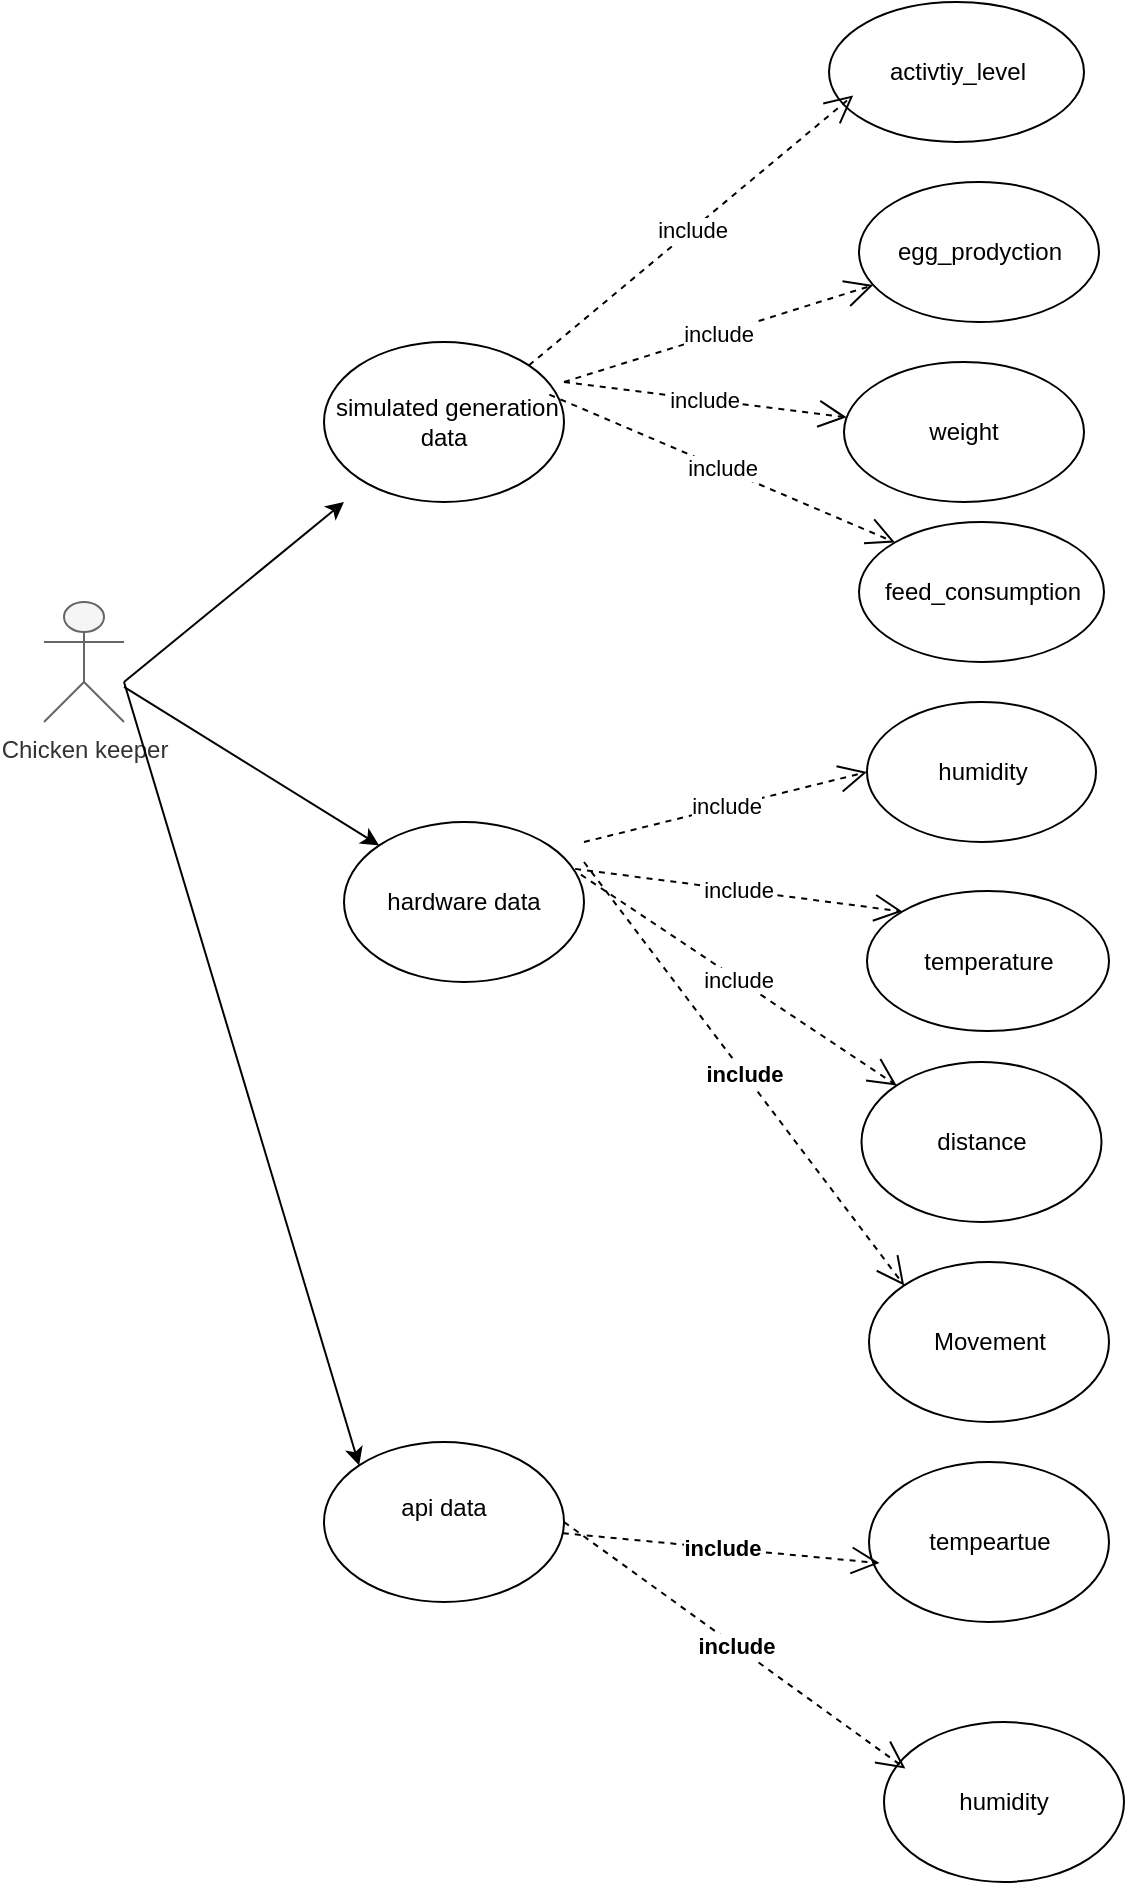 <mxfile version="26.0.10">
  <diagram name="第 1 页" id="ZY_jJOZAlf0_85PVZZcB">
    <mxGraphModel dx="1735" dy="958" grid="1" gridSize="10" guides="1" tooltips="1" connect="1" arrows="1" fold="1" page="1" pageScale="1" pageWidth="827" pageHeight="1169" math="0" shadow="0">
      <root>
        <mxCell id="0" />
        <mxCell id="1" parent="0" />
        <mxCell id="8GY0eB6IEbV2eq13qz32-1" value="Chicken keeper" style="shape=umlActor;verticalLabelPosition=bottom;verticalAlign=top;html=1;outlineConnect=0;fillColor=#f5f5f5;fontColor=#333333;strokeColor=#666666;" vertex="1" parent="1">
          <mxGeometry x="70" y="370" width="40" height="60" as="geometry" />
        </mxCell>
        <mxCell id="8GY0eB6IEbV2eq13qz32-4" value="activtiy_level" style="ellipse;whiteSpace=wrap;html=1;" vertex="1" parent="1">
          <mxGeometry x="462.5" y="70" width="127.5" height="70" as="geometry" />
        </mxCell>
        <mxCell id="8GY0eB6IEbV2eq13qz32-6" value="weight" style="ellipse;whiteSpace=wrap;html=1;" vertex="1" parent="1">
          <mxGeometry x="470" y="250" width="120" height="70" as="geometry" />
        </mxCell>
        <mxCell id="8GY0eB6IEbV2eq13qz32-15" value="egg_prodyction" style="ellipse;whiteSpace=wrap;html=1;" vertex="1" parent="1">
          <mxGeometry x="477.5" y="160" width="120" height="70" as="geometry" />
        </mxCell>
        <mxCell id="8GY0eB6IEbV2eq13qz32-16" value="feed_consumption" style="ellipse;whiteSpace=wrap;html=1;" vertex="1" parent="1">
          <mxGeometry x="477.5" y="330" width="122.5" height="70" as="geometry" />
        </mxCell>
        <mxCell id="8GY0eB6IEbV2eq13qz32-19" value="" style="endArrow=classic;html=1;rounded=0;" edge="1" parent="1">
          <mxGeometry width="50" height="50" relative="1" as="geometry">
            <mxPoint x="110" y="410" as="sourcePoint" />
            <mxPoint x="220" y="320" as="targetPoint" />
          </mxGeometry>
        </mxCell>
        <mxCell id="8GY0eB6IEbV2eq13qz32-20" value="&amp;nbsp;simulated generation data" style="ellipse;whiteSpace=wrap;html=1;" vertex="1" parent="1">
          <mxGeometry x="210" y="240" width="120" height="80" as="geometry" />
        </mxCell>
        <mxCell id="8GY0eB6IEbV2eq13qz32-23" value="include" style="endArrow=open;endSize=12;dashed=1;html=1;rounded=0;exitX=1;exitY=0;exitDx=0;exitDy=0;entryX=0.095;entryY=0.667;entryDx=0;entryDy=0;entryPerimeter=0;" edge="1" parent="1" source="8GY0eB6IEbV2eq13qz32-20" target="8GY0eB6IEbV2eq13qz32-4">
          <mxGeometry width="160" relative="1" as="geometry">
            <mxPoint x="450" y="440" as="sourcePoint" />
            <mxPoint x="490" y="250" as="targetPoint" />
          </mxGeometry>
        </mxCell>
        <mxCell id="8GY0eB6IEbV2eq13qz32-24" value="include" style="endArrow=open;endSize=12;dashed=1;html=1;rounded=0;" edge="1" parent="1" target="8GY0eB6IEbV2eq13qz32-15">
          <mxGeometry width="160" relative="1" as="geometry">
            <mxPoint x="330" y="260" as="sourcePoint" />
            <mxPoint x="450" y="140" as="targetPoint" />
          </mxGeometry>
        </mxCell>
        <mxCell id="8GY0eB6IEbV2eq13qz32-25" value="include" style="endArrow=open;endSize=12;dashed=1;html=1;rounded=0;" edge="1" parent="1" target="8GY0eB6IEbV2eq13qz32-6">
          <mxGeometry width="160" relative="1" as="geometry">
            <mxPoint x="330" y="260" as="sourcePoint" />
            <mxPoint x="452" y="233" as="targetPoint" />
          </mxGeometry>
        </mxCell>
        <mxCell id="8GY0eB6IEbV2eq13qz32-26" value="include" style="endArrow=open;endSize=12;dashed=1;html=1;rounded=0;entryX=0;entryY=0;entryDx=0;entryDy=0;exitX=0.939;exitY=0.329;exitDx=0;exitDy=0;exitPerimeter=0;" edge="1" parent="1" source="8GY0eB6IEbV2eq13qz32-20" target="8GY0eB6IEbV2eq13qz32-16">
          <mxGeometry width="160" relative="1" as="geometry">
            <mxPoint x="350" y="280" as="sourcePoint" />
            <mxPoint x="442" y="293" as="targetPoint" />
          </mxGeometry>
        </mxCell>
        <mxCell id="8GY0eB6IEbV2eq13qz32-28" value="hardware data" style="ellipse;whiteSpace=wrap;html=1;" vertex="1" parent="1">
          <mxGeometry x="220" y="480" width="120" height="80" as="geometry" />
        </mxCell>
        <mxCell id="8GY0eB6IEbV2eq13qz32-29" value="" style="endArrow=classic;html=1;rounded=0;entryX=0;entryY=0;entryDx=0;entryDy=0;" edge="1" parent="1" source="8GY0eB6IEbV2eq13qz32-1" target="8GY0eB6IEbV2eq13qz32-28">
          <mxGeometry width="50" height="50" relative="1" as="geometry">
            <mxPoint x="170" y="380" as="sourcePoint" />
            <mxPoint x="220" y="330" as="targetPoint" />
          </mxGeometry>
        </mxCell>
        <mxCell id="8GY0eB6IEbV2eq13qz32-30" value="humidity" style="ellipse;whiteSpace=wrap;html=1;" vertex="1" parent="1">
          <mxGeometry x="481.5" y="420" width="114.5" height="70" as="geometry" />
        </mxCell>
        <mxCell id="8GY0eB6IEbV2eq13qz32-31" value="temperature" style="ellipse;whiteSpace=wrap;html=1;" vertex="1" parent="1">
          <mxGeometry x="481.5" y="514.5" width="121" height="70" as="geometry" />
        </mxCell>
        <mxCell id="8GY0eB6IEbV2eq13qz32-32" value="include" style="endArrow=open;endSize=12;dashed=1;html=1;rounded=0;entryX=0;entryY=0.5;entryDx=0;entryDy=0;" edge="1" parent="1" target="8GY0eB6IEbV2eq13qz32-30">
          <mxGeometry width="160" relative="1" as="geometry">
            <mxPoint x="340" y="490" as="sourcePoint" />
            <mxPoint x="505" y="350" as="targetPoint" />
          </mxGeometry>
        </mxCell>
        <mxCell id="8GY0eB6IEbV2eq13qz32-33" value="include" style="endArrow=open;endSize=12;dashed=1;html=1;rounded=0;entryX=0;entryY=0;entryDx=0;entryDy=0;exitX=0.963;exitY=0.293;exitDx=0;exitDy=0;exitPerimeter=0;" edge="1" parent="1" source="8GY0eB6IEbV2eq13qz32-28" target="8GY0eB6IEbV2eq13qz32-31">
          <mxGeometry width="160" relative="1" as="geometry">
            <mxPoint x="342" y="472" as="sourcePoint" />
            <mxPoint x="492" y="465" as="targetPoint" />
          </mxGeometry>
        </mxCell>
        <mxCell id="8GY0eB6IEbV2eq13qz32-34" value="api data&lt;div&gt;&lt;br&gt;&lt;/div&gt;" style="ellipse;whiteSpace=wrap;html=1;" vertex="1" parent="1">
          <mxGeometry x="210" y="790" width="120" height="80" as="geometry" />
        </mxCell>
        <mxCell id="8GY0eB6IEbV2eq13qz32-36" value="" style="endArrow=classic;html=1;rounded=0;entryX=0;entryY=0;entryDx=0;entryDy=0;" edge="1" parent="1" target="8GY0eB6IEbV2eq13qz32-34">
          <mxGeometry width="50" height="50" relative="1" as="geometry">
            <mxPoint x="110" y="410" as="sourcePoint" />
            <mxPoint x="180" y="420" as="targetPoint" />
          </mxGeometry>
        </mxCell>
        <mxCell id="8GY0eB6IEbV2eq13qz32-37" value="distance" style="ellipse;whiteSpace=wrap;html=1;" vertex="1" parent="1">
          <mxGeometry x="478.75" y="600" width="120" height="80" as="geometry" />
        </mxCell>
        <mxCell id="8GY0eB6IEbV2eq13qz32-38" value="Movement" style="ellipse;whiteSpace=wrap;html=1;" vertex="1" parent="1">
          <mxGeometry x="482.5" y="700" width="120" height="80" as="geometry" />
        </mxCell>
        <mxCell id="8GY0eB6IEbV2eq13qz32-39" value="include" style="endArrow=open;endSize=12;dashed=1;html=1;rounded=0;entryX=0;entryY=0;entryDx=0;entryDy=0;exitX=0.987;exitY=0.329;exitDx=0;exitDy=0;exitPerimeter=0;" edge="1" parent="1" source="8GY0eB6IEbV2eq13qz32-28" target="8GY0eB6IEbV2eq13qz32-37">
          <mxGeometry width="160" relative="1" as="geometry">
            <mxPoint x="352" y="482" as="sourcePoint" />
            <mxPoint x="502" y="475" as="targetPoint" />
          </mxGeometry>
        </mxCell>
        <mxCell id="8GY0eB6IEbV2eq13qz32-40" value="include" style="endArrow=open;endSize=12;dashed=1;html=1;rounded=0;entryX=0;entryY=0;entryDx=0;entryDy=0;fontStyle=1" edge="1" parent="1" target="8GY0eB6IEbV2eq13qz32-38">
          <mxGeometry width="160" relative="1" as="geometry">
            <mxPoint x="340" y="500" as="sourcePoint" />
            <mxPoint x="492" y="465" as="targetPoint" />
          </mxGeometry>
        </mxCell>
        <mxCell id="8GY0eB6IEbV2eq13qz32-42" value="tempeartue" style="ellipse;whiteSpace=wrap;html=1;" vertex="1" parent="1">
          <mxGeometry x="482.5" y="800" width="120" height="80" as="geometry" />
        </mxCell>
        <mxCell id="8GY0eB6IEbV2eq13qz32-44" value="humidity" style="ellipse;whiteSpace=wrap;html=1;" vertex="1" parent="1">
          <mxGeometry x="490" y="930" width="120" height="80" as="geometry" />
        </mxCell>
        <mxCell id="8GY0eB6IEbV2eq13qz32-45" value="include" style="endArrow=open;endSize=12;dashed=1;html=1;rounded=0;entryX=0.044;entryY=0.632;entryDx=0;entryDy=0;fontStyle=1;entryPerimeter=0;" edge="1" parent="1" source="8GY0eB6IEbV2eq13qz32-34" target="8GY0eB6IEbV2eq13qz32-42">
          <mxGeometry width="160" relative="1" as="geometry">
            <mxPoint x="350" y="510" as="sourcePoint" />
            <mxPoint x="510" y="722" as="targetPoint" />
          </mxGeometry>
        </mxCell>
        <mxCell id="8GY0eB6IEbV2eq13qz32-46" value="include" style="endArrow=open;endSize=12;dashed=1;html=1;rounded=0;entryX=0.089;entryY=0.291;entryDx=0;entryDy=0;fontStyle=1;entryPerimeter=0;exitX=1;exitY=0.5;exitDx=0;exitDy=0;" edge="1" parent="1" source="8GY0eB6IEbV2eq13qz32-34" target="8GY0eB6IEbV2eq13qz32-44">
          <mxGeometry width="160" relative="1" as="geometry">
            <mxPoint x="330" y="860" as="sourcePoint" />
            <mxPoint x="485" y="861" as="targetPoint" />
          </mxGeometry>
        </mxCell>
      </root>
    </mxGraphModel>
  </diagram>
</mxfile>
